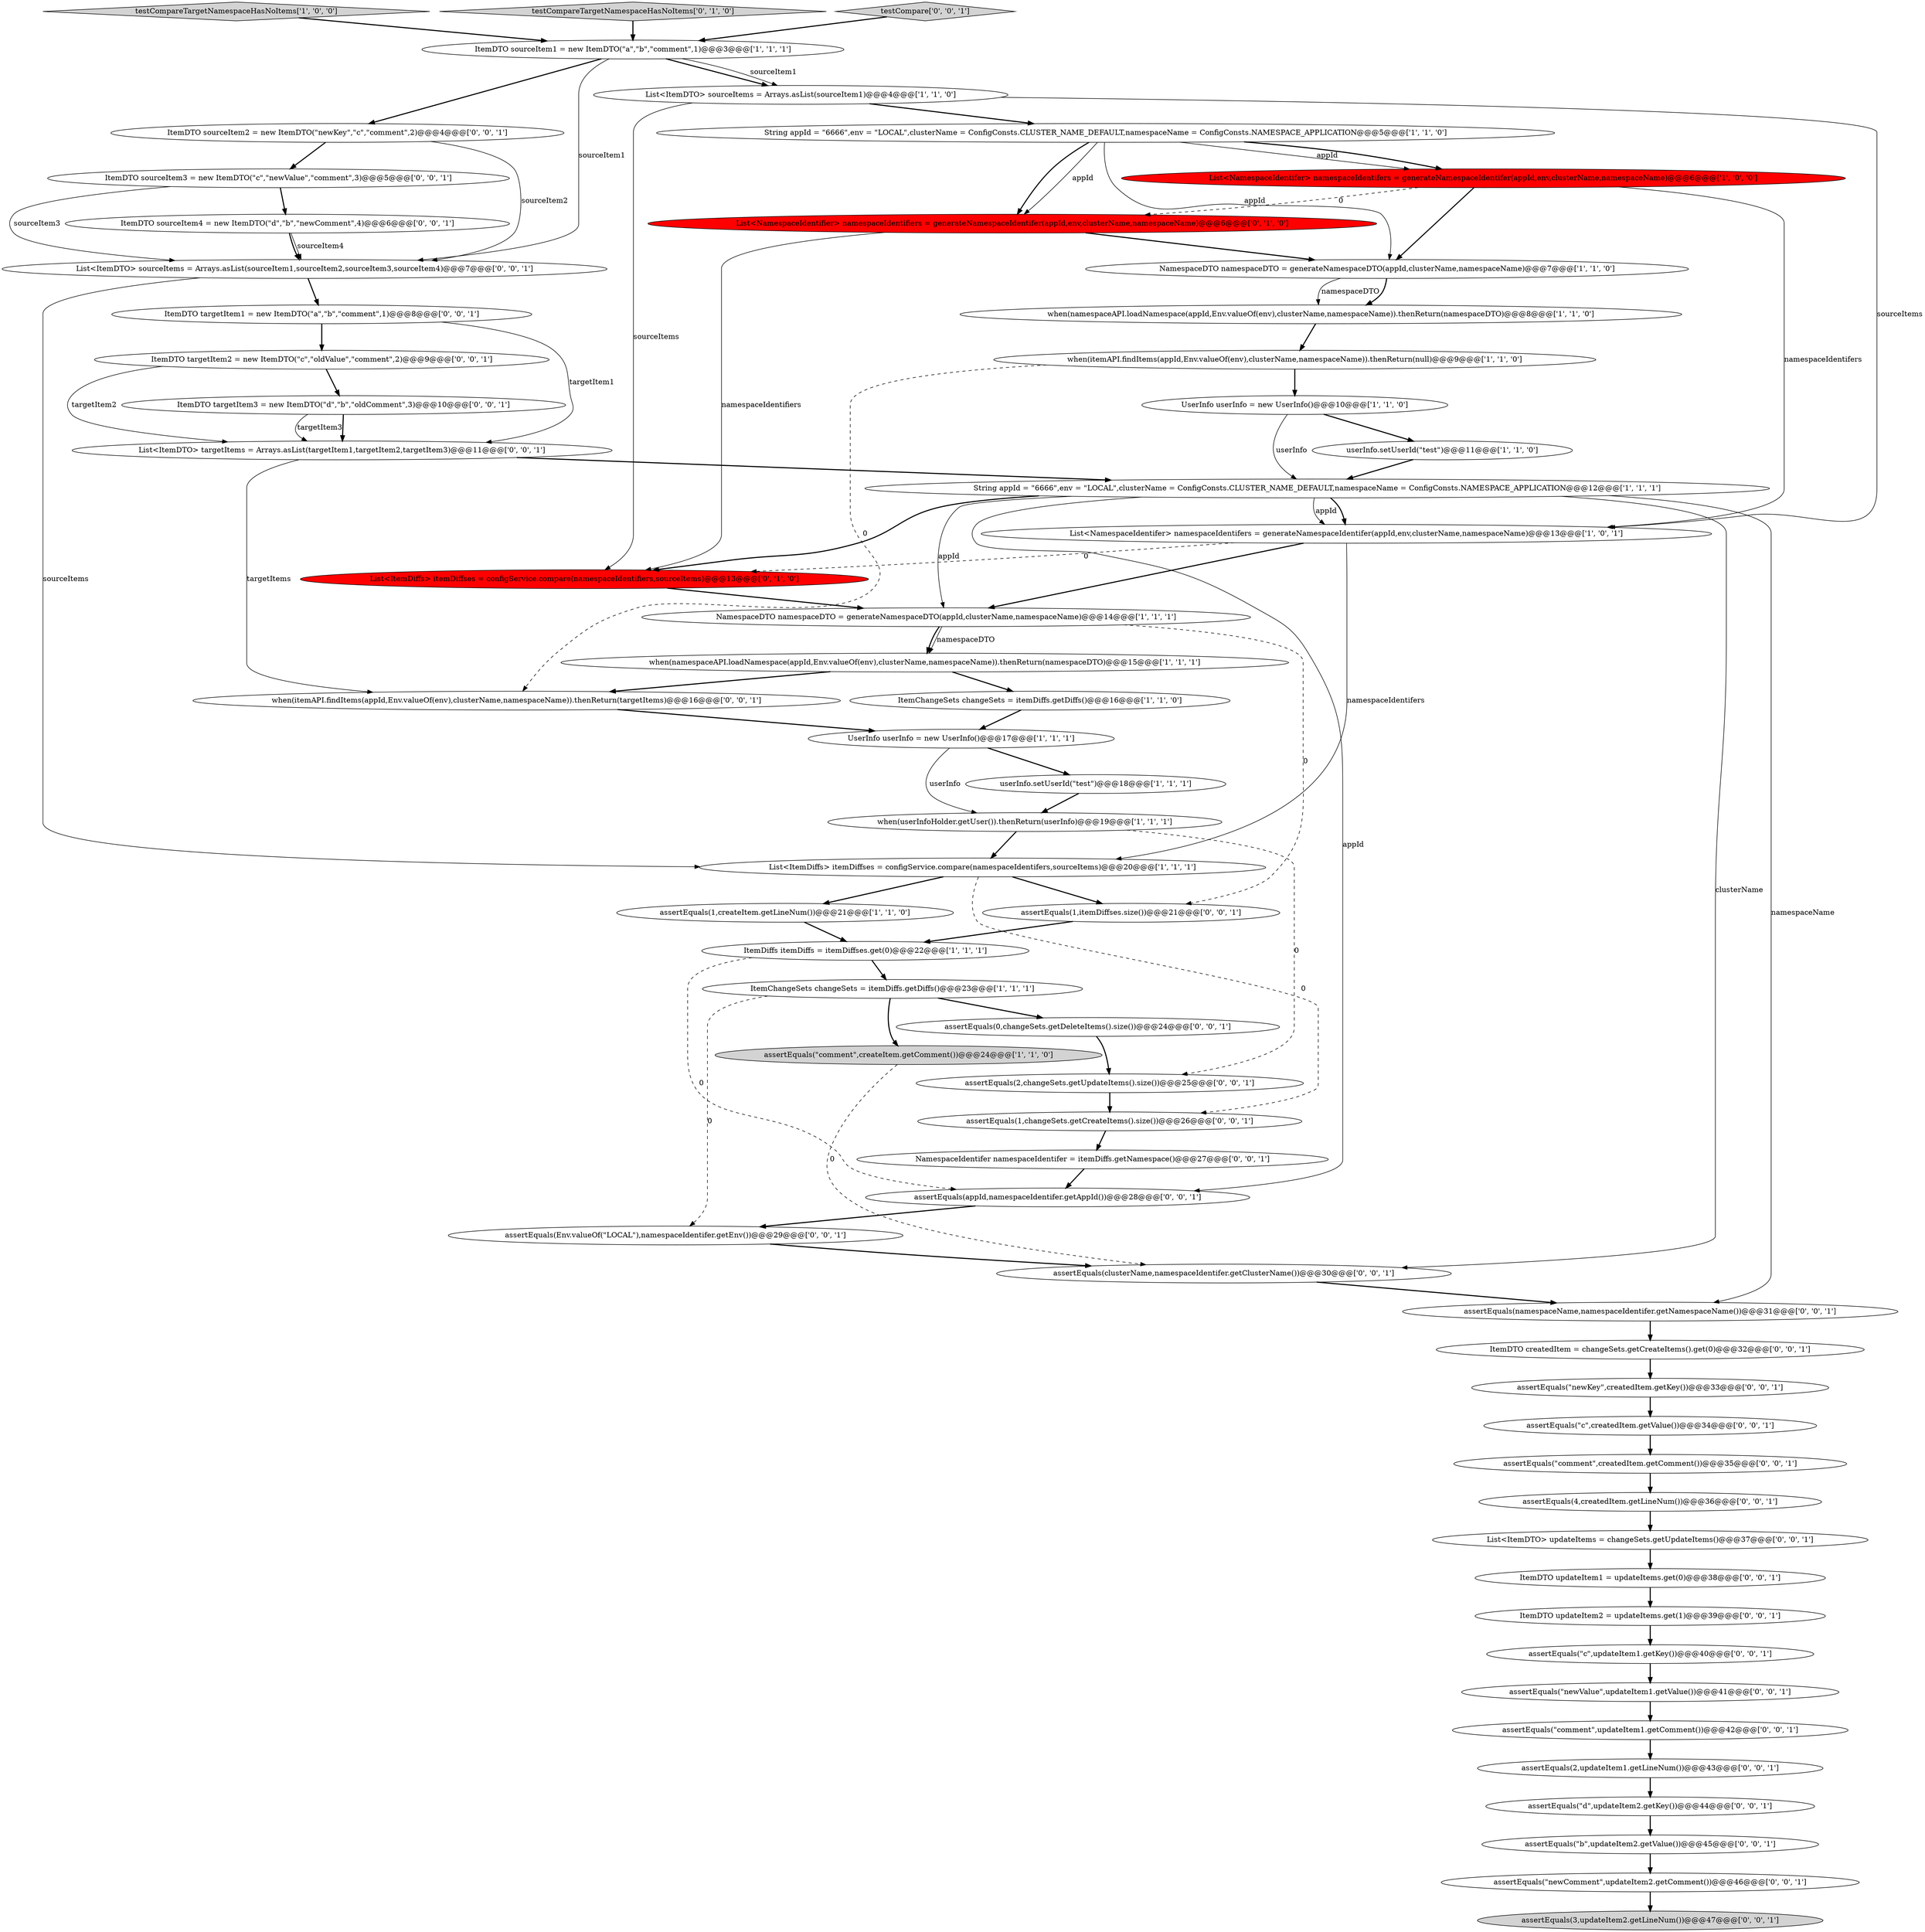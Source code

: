 digraph {
8 [style = filled, label = "testCompareTargetNamespaceHasNoItems['1', '0', '0']", fillcolor = lightgray, shape = diamond image = "AAA0AAABBB1BBB"];
35 [style = filled, label = "assertEquals(\"c\",createdItem.getValue())@@@34@@@['0', '0', '1']", fillcolor = white, shape = ellipse image = "AAA0AAABBB3BBB"];
41 [style = filled, label = "assertEquals(\"newComment\",updateItem2.getComment())@@@46@@@['0', '0', '1']", fillcolor = white, shape = ellipse image = "AAA0AAABBB3BBB"];
32 [style = filled, label = "ItemDTO updateItem2 = updateItems.get(1)@@@39@@@['0', '0', '1']", fillcolor = white, shape = ellipse image = "AAA0AAABBB3BBB"];
10 [style = filled, label = "userInfo.setUserId(\"test\")@@@18@@@['1', '1', '1']", fillcolor = white, shape = ellipse image = "AAA0AAABBB1BBB"];
42 [style = filled, label = "assertEquals(\"c\",updateItem1.getKey())@@@40@@@['0', '0', '1']", fillcolor = white, shape = ellipse image = "AAA0AAABBB3BBB"];
15 [style = filled, label = "ItemChangeSets changeSets = itemDiffs.getDiffs()@@@23@@@['1', '1', '1']", fillcolor = white, shape = ellipse image = "AAA0AAABBB1BBB"];
57 [style = filled, label = "ItemDTO targetItem2 = new ItemDTO(\"c\",\"oldValue\",\"comment\",2)@@@9@@@['0', '0', '1']", fillcolor = white, shape = ellipse image = "AAA0AAABBB3BBB"];
2 [style = filled, label = "when(itemAPI.findItems(appId,Env.valueOf(env),clusterName,namespaceName)).thenReturn(null)@@@9@@@['1', '1', '0']", fillcolor = white, shape = ellipse image = "AAA0AAABBB1BBB"];
14 [style = filled, label = "userInfo.setUserId(\"test\")@@@11@@@['1', '1', '0']", fillcolor = white, shape = ellipse image = "AAA0AAABBB1BBB"];
43 [style = filled, label = "ItemDTO updateItem1 = updateItems.get(0)@@@38@@@['0', '0', '1']", fillcolor = white, shape = ellipse image = "AAA0AAABBB3BBB"];
7 [style = filled, label = "assertEquals(1,createItem.getLineNum())@@@21@@@['1', '1', '0']", fillcolor = white, shape = ellipse image = "AAA0AAABBB1BBB"];
54 [style = filled, label = "assertEquals(appId,namespaceIdentifer.getAppId())@@@28@@@['0', '0', '1']", fillcolor = white, shape = ellipse image = "AAA0AAABBB3BBB"];
47 [style = filled, label = "ItemDTO targetItem1 = new ItemDTO(\"a\",\"b\",\"comment\",1)@@@8@@@['0', '0', '1']", fillcolor = white, shape = ellipse image = "AAA0AAABBB3BBB"];
27 [style = filled, label = "assertEquals(1,changeSets.getCreateItems().size())@@@26@@@['0', '0', '1']", fillcolor = white, shape = ellipse image = "AAA0AAABBB3BBB"];
0 [style = filled, label = "ItemChangeSets changeSets = itemDiffs.getDiffs()@@@16@@@['1', '1', '0']", fillcolor = white, shape = ellipse image = "AAA0AAABBB1BBB"];
12 [style = filled, label = "ItemDTO sourceItem1 = new ItemDTO(\"a\",\"b\",\"comment\",1)@@@3@@@['1', '1', '1']", fillcolor = white, shape = ellipse image = "AAA0AAABBB1BBB"];
45 [style = filled, label = "assertEquals(namespaceName,namespaceIdentifer.getNamespaceName())@@@31@@@['0', '0', '1']", fillcolor = white, shape = ellipse image = "AAA0AAABBB3BBB"];
3 [style = filled, label = "when(userInfoHolder.getUser()).thenReturn(userInfo)@@@19@@@['1', '1', '1']", fillcolor = white, shape = ellipse image = "AAA0AAABBB1BBB"];
20 [style = filled, label = "when(namespaceAPI.loadNamespace(appId,Env.valueOf(env),clusterName,namespaceName)).thenReturn(namespaceDTO)@@@15@@@['1', '1', '1']", fillcolor = white, shape = ellipse image = "AAA0AAABBB1BBB"];
55 [style = filled, label = "ItemDTO createdItem = changeSets.getCreateItems().get(0)@@@32@@@['0', '0', '1']", fillcolor = white, shape = ellipse image = "AAA0AAABBB3BBB"];
11 [style = filled, label = "UserInfo userInfo = new UserInfo()@@@17@@@['1', '1', '1']", fillcolor = white, shape = ellipse image = "AAA0AAABBB1BBB"];
34 [style = filled, label = "assertEquals(Env.valueOf(\"LOCAL\"),namespaceIdentifer.getEnv())@@@29@@@['0', '0', '1']", fillcolor = white, shape = ellipse image = "AAA0AAABBB3BBB"];
60 [style = filled, label = "when(itemAPI.findItems(appId,Env.valueOf(env),clusterName,namespaceName)).thenReturn(targetItems)@@@16@@@['0', '0', '1']", fillcolor = white, shape = ellipse image = "AAA0AAABBB3BBB"];
19 [style = filled, label = "List<ItemDTO> sourceItems = Arrays.asList(sourceItem1)@@@4@@@['1', '1', '0']", fillcolor = white, shape = ellipse image = "AAA0AAABBB1BBB"];
48 [style = filled, label = "List<ItemDTO> updateItems = changeSets.getUpdateItems()@@@37@@@['0', '0', '1']", fillcolor = white, shape = ellipse image = "AAA0AAABBB3BBB"];
1 [style = filled, label = "String appId = \"6666\",env = \"LOCAL\",clusterName = ConfigConsts.CLUSTER_NAME_DEFAULT,namespaceName = ConfigConsts.NAMESPACE_APPLICATION@@@12@@@['1', '1', '1']", fillcolor = white, shape = ellipse image = "AAA0AAABBB1BBB"];
21 [style = filled, label = "List<ItemDiffs> itemDiffses = configService.compare(namespaceIdentifers,sourceItems)@@@20@@@['1', '1', '1']", fillcolor = white, shape = ellipse image = "AAA0AAABBB1BBB"];
56 [style = filled, label = "assertEquals(\"d\",updateItem2.getKey())@@@44@@@['0', '0', '1']", fillcolor = white, shape = ellipse image = "AAA0AAABBB3BBB"];
18 [style = filled, label = "assertEquals(\"comment\",createItem.getComment())@@@24@@@['1', '1', '0']", fillcolor = lightgray, shape = ellipse image = "AAA0AAABBB1BBB"];
22 [style = filled, label = "ItemDiffs itemDiffs = itemDiffses.get(0)@@@22@@@['1', '1', '1']", fillcolor = white, shape = ellipse image = "AAA0AAABBB1BBB"];
38 [style = filled, label = "List<ItemDTO> targetItems = Arrays.asList(targetItem1,targetItem2,targetItem3)@@@11@@@['0', '0', '1']", fillcolor = white, shape = ellipse image = "AAA0AAABBB3BBB"];
39 [style = filled, label = "assertEquals(4,createdItem.getLineNum())@@@36@@@['0', '0', '1']", fillcolor = white, shape = ellipse image = "AAA0AAABBB3BBB"];
33 [style = filled, label = "assertEquals(3,updateItem2.getLineNum())@@@47@@@['0', '0', '1']", fillcolor = lightgray, shape = ellipse image = "AAA0AAABBB3BBB"];
37 [style = filled, label = "ItemDTO sourceItem2 = new ItemDTO(\"newKey\",\"c\",\"comment\",2)@@@4@@@['0', '0', '1']", fillcolor = white, shape = ellipse image = "AAA0AAABBB3BBB"];
53 [style = filled, label = "assertEquals(\"b\",updateItem2.getValue())@@@45@@@['0', '0', '1']", fillcolor = white, shape = ellipse image = "AAA0AAABBB3BBB"];
31 [style = filled, label = "NamespaceIdentifer namespaceIdentifer = itemDiffs.getNamespace()@@@27@@@['0', '0', '1']", fillcolor = white, shape = ellipse image = "AAA0AAABBB3BBB"];
6 [style = filled, label = "NamespaceDTO namespaceDTO = generateNamespaceDTO(appId,clusterName,namespaceName)@@@7@@@['1', '1', '0']", fillcolor = white, shape = ellipse image = "AAA0AAABBB1BBB"];
9 [style = filled, label = "String appId = \"6666\",env = \"LOCAL\",clusterName = ConfigConsts.CLUSTER_NAME_DEFAULT,namespaceName = ConfigConsts.NAMESPACE_APPLICATION@@@5@@@['1', '1', '0']", fillcolor = white, shape = ellipse image = "AAA0AAABBB1BBB"];
23 [style = filled, label = "testCompareTargetNamespaceHasNoItems['0', '1', '0']", fillcolor = lightgray, shape = diamond image = "AAA0AAABBB2BBB"];
44 [style = filled, label = "assertEquals(2,changeSets.getUpdateItems().size())@@@25@@@['0', '0', '1']", fillcolor = white, shape = ellipse image = "AAA0AAABBB3BBB"];
59 [style = filled, label = "ItemDTO targetItem3 = new ItemDTO(\"d\",\"b\",\"oldComment\",3)@@@10@@@['0', '0', '1']", fillcolor = white, shape = ellipse image = "AAA0AAABBB3BBB"];
52 [style = filled, label = "assertEquals(1,itemDiffses.size())@@@21@@@['0', '0', '1']", fillcolor = white, shape = ellipse image = "AAA0AAABBB3BBB"];
46 [style = filled, label = "assertEquals(clusterName,namespaceIdentifer.getClusterName())@@@30@@@['0', '0', '1']", fillcolor = white, shape = ellipse image = "AAA0AAABBB3BBB"];
16 [style = filled, label = "when(namespaceAPI.loadNamespace(appId,Env.valueOf(env),clusterName,namespaceName)).thenReturn(namespaceDTO)@@@8@@@['1', '1', '0']", fillcolor = white, shape = ellipse image = "AAA0AAABBB1BBB"];
49 [style = filled, label = "ItemDTO sourceItem3 = new ItemDTO(\"c\",\"newValue\",\"comment\",3)@@@5@@@['0', '0', '1']", fillcolor = white, shape = ellipse image = "AAA0AAABBB3BBB"];
4 [style = filled, label = "List<NamespaceIdentifer> namespaceIdentifers = generateNamespaceIdentifer(appId,env,clusterName,namespaceName)@@@6@@@['1', '0', '0']", fillcolor = red, shape = ellipse image = "AAA1AAABBB1BBB"];
17 [style = filled, label = "NamespaceDTO namespaceDTO = generateNamespaceDTO(appId,clusterName,namespaceName)@@@14@@@['1', '1', '1']", fillcolor = white, shape = ellipse image = "AAA0AAABBB1BBB"];
5 [style = filled, label = "List<NamespaceIdentifer> namespaceIdentifers = generateNamespaceIdentifer(appId,env,clusterName,namespaceName)@@@13@@@['1', '0', '1']", fillcolor = white, shape = ellipse image = "AAA0AAABBB1BBB"];
13 [style = filled, label = "UserInfo userInfo = new UserInfo()@@@10@@@['1', '1', '0']", fillcolor = white, shape = ellipse image = "AAA0AAABBB1BBB"];
36 [style = filled, label = "assertEquals(\"newKey\",createdItem.getKey())@@@33@@@['0', '0', '1']", fillcolor = white, shape = ellipse image = "AAA0AAABBB3BBB"];
25 [style = filled, label = "List<NamespaceIdentifier> namespaceIdentifiers = generateNamespaceIdentifer(appId,env,clusterName,namespaceName)@@@6@@@['0', '1', '0']", fillcolor = red, shape = ellipse image = "AAA1AAABBB2BBB"];
29 [style = filled, label = "assertEquals(2,updateItem1.getLineNum())@@@43@@@['0', '0', '1']", fillcolor = white, shape = ellipse image = "AAA0AAABBB3BBB"];
28 [style = filled, label = "assertEquals(\"newValue\",updateItem1.getValue())@@@41@@@['0', '0', '1']", fillcolor = white, shape = ellipse image = "AAA0AAABBB3BBB"];
51 [style = filled, label = "List<ItemDTO> sourceItems = Arrays.asList(sourceItem1,sourceItem2,sourceItem3,sourceItem4)@@@7@@@['0', '0', '1']", fillcolor = white, shape = ellipse image = "AAA0AAABBB3BBB"];
58 [style = filled, label = "assertEquals(0,changeSets.getDeleteItems().size())@@@24@@@['0', '0', '1']", fillcolor = white, shape = ellipse image = "AAA0AAABBB3BBB"];
50 [style = filled, label = "ItemDTO sourceItem4 = new ItemDTO(\"d\",\"b\",\"newComment\",4)@@@6@@@['0', '0', '1']", fillcolor = white, shape = ellipse image = "AAA0AAABBB3BBB"];
24 [style = filled, label = "List<ItemDiffs> itemDiffses = configService.compare(namespaceIdentifiers,sourceItems)@@@13@@@['0', '1', '0']", fillcolor = red, shape = ellipse image = "AAA1AAABBB2BBB"];
40 [style = filled, label = "testCompare['0', '0', '1']", fillcolor = lightgray, shape = diamond image = "AAA0AAABBB3BBB"];
30 [style = filled, label = "assertEquals(\"comment\",createdItem.getComment())@@@35@@@['0', '0', '1']", fillcolor = white, shape = ellipse image = "AAA0AAABBB3BBB"];
26 [style = filled, label = "assertEquals(\"comment\",updateItem1.getComment())@@@42@@@['0', '0', '1']", fillcolor = white, shape = ellipse image = "AAA0AAABBB3BBB"];
1->5 [style = bold, label=""];
34->46 [style = bold, label=""];
22->15 [style = bold, label=""];
55->36 [style = bold, label=""];
37->49 [style = bold, label=""];
20->0 [style = bold, label=""];
5->24 [style = dashed, label="0"];
18->46 [style = dashed, label="0"];
21->52 [style = bold, label=""];
57->59 [style = bold, label=""];
29->56 [style = bold, label=""];
25->6 [style = bold, label=""];
17->52 [style = dashed, label="0"];
4->25 [style = dashed, label="0"];
51->21 [style = solid, label="sourceItems"];
20->60 [style = bold, label=""];
19->9 [style = bold, label=""];
48->43 [style = bold, label=""];
51->47 [style = bold, label=""];
53->41 [style = bold, label=""];
24->17 [style = bold, label=""];
2->60 [style = dashed, label="0"];
9->6 [style = solid, label="appId"];
23->12 [style = bold, label=""];
56->53 [style = bold, label=""];
13->14 [style = bold, label=""];
17->20 [style = bold, label=""];
1->54 [style = solid, label="appId"];
12->51 [style = solid, label="sourceItem1"];
15->34 [style = dashed, label="0"];
59->38 [style = solid, label="targetItem3"];
19->24 [style = solid, label="sourceItems"];
9->4 [style = solid, label="appId"];
6->16 [style = solid, label="namespaceDTO"];
43->32 [style = bold, label=""];
27->31 [style = bold, label=""];
47->38 [style = solid, label="targetItem1"];
13->1 [style = solid, label="userInfo"];
5->17 [style = bold, label=""];
12->37 [style = bold, label=""];
9->25 [style = solid, label="appId"];
19->5 [style = solid, label="sourceItems"];
47->57 [style = bold, label=""];
11->3 [style = solid, label="userInfo"];
21->7 [style = bold, label=""];
38->60 [style = solid, label="targetItems"];
36->35 [style = bold, label=""];
32->42 [style = bold, label=""];
22->54 [style = dashed, label="0"];
17->20 [style = solid, label="namespaceDTO"];
45->55 [style = bold, label=""];
21->27 [style = dashed, label="0"];
15->58 [style = bold, label=""];
1->5 [style = solid, label="appId"];
50->51 [style = solid, label="sourceItem4"];
0->11 [style = bold, label=""];
28->26 [style = bold, label=""];
1->45 [style = solid, label="namespaceName"];
52->22 [style = bold, label=""];
49->50 [style = bold, label=""];
38->1 [style = bold, label=""];
7->22 [style = bold, label=""];
40->12 [style = bold, label=""];
57->38 [style = solid, label="targetItem2"];
49->51 [style = solid, label="sourceItem3"];
11->10 [style = bold, label=""];
3->21 [style = bold, label=""];
1->46 [style = solid, label="clusterName"];
41->33 [style = bold, label=""];
42->28 [style = bold, label=""];
35->30 [style = bold, label=""];
8->12 [style = bold, label=""];
31->54 [style = bold, label=""];
54->34 [style = bold, label=""];
39->48 [style = bold, label=""];
37->51 [style = solid, label="sourceItem2"];
1->17 [style = solid, label="appId"];
4->6 [style = bold, label=""];
5->21 [style = solid, label="namespaceIdentifers"];
26->29 [style = bold, label=""];
9->4 [style = bold, label=""];
3->44 [style = dashed, label="0"];
59->38 [style = bold, label=""];
10->3 [style = bold, label=""];
4->5 [style = solid, label="namespaceIdentifers"];
16->2 [style = bold, label=""];
15->18 [style = bold, label=""];
14->1 [style = bold, label=""];
58->44 [style = bold, label=""];
2->13 [style = bold, label=""];
6->16 [style = bold, label=""];
1->24 [style = bold, label=""];
50->51 [style = bold, label=""];
9->25 [style = bold, label=""];
60->11 [style = bold, label=""];
46->45 [style = bold, label=""];
30->39 [style = bold, label=""];
12->19 [style = bold, label=""];
44->27 [style = bold, label=""];
25->24 [style = solid, label="namespaceIdentifiers"];
12->19 [style = solid, label="sourceItem1"];
}
